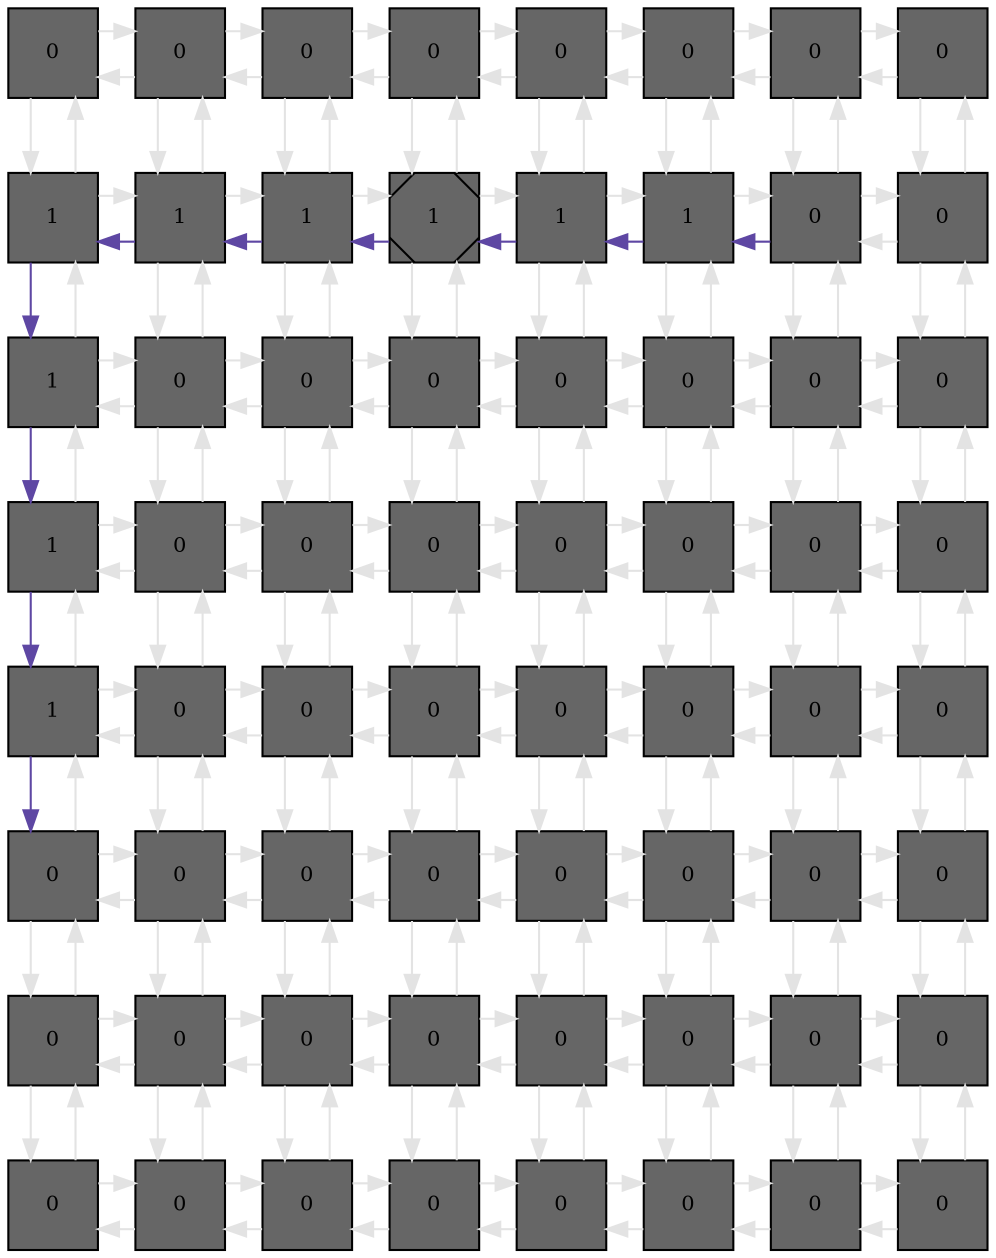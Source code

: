 digraph layout  {
rankdir=TB;
splines=ortho;
node [fixedsize=false, style=filled, width="0.6"];
edge [constraint=false];
0 [fillcolor="#666666", fontsize=10, label=0, shape=square, tooltip="name:  Mmp3/10 ,\nin_degree: 2,\nout_degree: 2"];
1 [fillcolor="#666666", fontsize=10, label=0, shape=square, tooltip="name:  ECM ,\nin_degree: 3,\nout_degree: 3"];
2 [fillcolor="#666666", fontsize=10, label=0, shape=square, tooltip="name:  Itga1 ,\nin_degree: 3,\nout_degree: 3"];
3 [fillcolor="#666666", fontsize=10, label=0, shape=square, tooltip="name:  FAK ,\nin_degree: 3,\nout_degree: 3"];
4 [fillcolor="#666666", fontsize=10, label=0, shape=square, tooltip="name:  RAP1 ,\nin_degree: 3,\nout_degree: 3"];
5 [fillcolor="#666666", fontsize=10, label=0, shape=square, tooltip="name:  C3G ,\nin_degree: 3,\nout_degree: 3"];
6 [fillcolor="#666666", fontsize=10, label=0, shape=square, tooltip="name:  FRS2 ,\nin_degree: 3,\nout_degree: 3"];
7 [fillcolor="#666666", fontsize=10, label=0, shape=square, tooltip="name:  NGF ,\nin_degree: 2,\nout_degree: 2"];
8 [fillcolor="#666666", fontsize=10, label=1, shape=square, tooltip="name:  Plasmin ,\nin_degree: 3,\nout_degree: 3"];
9 [fillcolor="#666666", fontsize=10, label=1, shape=square, tooltip="name:  uPA/PLAT ,\nin_degree: 4,\nout_degree: 4"];
10 [fillcolor="#666666", fontsize=10, label=1, shape=square, tooltip="name:  uPAR ,\nin_degree: 4,\nout_degree: 4"];
11 [fillcolor="#666666", fontsize=10, label=1, shape=Msquare, tooltip="name:  AP1 ,\nin_degree: 4,\nout_degree: 4"];
12 [fillcolor="#666666", fontsize=10, label=1, shape=square, tooltip="name:  Npy ,\nin_degree: 4,\nout_degree: 4"];
13 [fillcolor="#666666", fontsize=10, label=1, shape=square, tooltip="name:  NPYY1 ,\nin_degree: 4,\nout_degree: 4"];
14 [fillcolor="#666666", fontsize=10, label=0, shape=square, tooltip="name:  TrkA ,\nin_degree: 4,\nout_degree: 4"];
15 [fillcolor="#666666", fontsize=10, label=0, shape=square, tooltip="name:  SHC ,\nin_degree: 3,\nout_degree: 3"];
16 [fillcolor="#666666", fontsize=10, label=1, shape=square, tooltip="name:  Dusp6 ,\nin_degree: 3,\nout_degree: 3"];
17 [fillcolor="#666666", fontsize=10, label=0, shape=square, tooltip="name:  ETS1 ,\nin_degree: 4,\nout_degree: 4"];
18 [fillcolor="#666666", fontsize=10, label=0, shape=square, tooltip="name:  JUND ,\nin_degree: 4,\nout_degree: 4"];
19 [fillcolor="#666666", fontsize=10, label=0, shape=square, tooltip="name:  FOS ,\nin_degree: 4,\nout_degree: 4"];
20 [fillcolor="#666666", fontsize=10, label=0, shape=square, tooltip="name:  Fosl1 ,\nin_degree: 4,\nout_degree: 4"];
21 [fillcolor="#666666", fontsize=10, label=0, shape=square, tooltip="name:  G(i/o) ,\nin_degree: 4,\nout_degree: 4"];
22 [fillcolor="#666666", fontsize=10, label=0, shape=square, tooltip="name:  PI3K ,\nin_degree: 4,\nout_degree: 4"];
23 [fillcolor="#666666", fontsize=10, label=0, shape=square, tooltip="name:  GRB2 ,\nin_degree: 3,\nout_degree: 3"];
24 [fillcolor="#666666", fontsize=10, label=1, shape=square, tooltip="name:  i/o ,\nin_degree: 3,\nout_degree: 3"];
25 [fillcolor="#666666", fontsize=10, label=0, shape=square, tooltip="name:  KLF2 ,\nin_degree: 4,\nout_degree: 4"];
26 [fillcolor="#666666", fontsize=10, label=0, shape=square, tooltip="name:  KLF4 ,\nin_degree: 4,\nout_degree: 4"];
27 [fillcolor="#666666", fontsize=10, label=0, shape=square, tooltip="name:  JUNB ,\nin_degree: 4,\nout_degree: 4"];
28 [fillcolor="#666666", fontsize=10, label=0, shape=square, tooltip="name:  AKT ,\nin_degree: 4,\nout_degree: 4"];
29 [fillcolor="#666666", fontsize=10, label=0, shape=square, tooltip="name:  KLF5 ,\nin_degree: 4,\nout_degree: 4"];
30 [fillcolor="#666666", fontsize=10, label=0, shape=square, tooltip="name:  BTG2 ,\nin_degree: 4,\nout_degree: 4"];
31 [fillcolor="#666666", fontsize=10, label=0, shape=square, tooltip="name:  SOS ,\nin_degree: 3,\nout_degree: 3"];
32 [fillcolor="#666666", fontsize=10, label=1, shape=square, tooltip="name:  Stat3 ,\nin_degree: 3,\nout_degree: 3"];
33 [fillcolor="#666666", fontsize=10, label=0, shape=square, tooltip="name:  KLF10 ,\nin_degree: 4,\nout_degree: 4"];
34 [fillcolor="#666666", fontsize=10, label=0, shape=square, tooltip="name:  JNK ,\nin_degree: 4,\nout_degree: 4"];
35 [fillcolor="#666666", fontsize=10, label=0, shape=square, tooltip="name:  ERK ,\nin_degree: 4,\nout_degree: 4"];
36 [fillcolor="#666666", fontsize=10, label=0, shape=square, tooltip="name:  MYC ,\nin_degree: 4,\nout_degree: 4"];
37 [fillcolor="#666666", fontsize=10, label=0, shape=square, tooltip="name:  P53 ,\nin_degree: 4,\nout_degree: 4"];
38 [fillcolor="#666666", fontsize=10, label=0, shape=square, tooltip="name:  CITED2 ,\nin_degree: 4,\nout_degree: 4"];
39 [fillcolor="#666666", fontsize=10, label=0, shape=square, tooltip="name:  KLF6 ,\nin_degree: 3,\nout_degree: 3"];
40 [fillcolor="#666666", fontsize=10, label=0, shape=square, tooltip="name:  PLC ,\nin_degree: 3,\nout_degree: 3"];
41 [fillcolor="#666666", fontsize=10, label=0, shape=square, tooltip="name:  ZFP36 ,\nin_degree: 4,\nout_degree: 4"];
42 [fillcolor="#666666", fontsize=10, label=0, shape=square, tooltip="name:  Maff ,\nin_degree: 4,\nout_degree: 4"];
43 [fillcolor="#666666", fontsize=10, label=0, shape=square, tooltip="name:  MSK1/2 ,\nin_degree: 4,\nout_degree: 4"];
44 [fillcolor="#666666", fontsize=10, label=0, shape=square, tooltip="name:  Egr1 ,\nin_degree: 4,\nout_degree: 4"];
45 [fillcolor="#666666", fontsize=10, label=0, shape=square, tooltip="name:  ARC ,\nin_degree: 4,\nout_degree: 4"];
46 [fillcolor="#666666", fontsize=10, label=0, shape=square, tooltip="name:  CREB ,\nin_degree: 4,\nout_degree: 4"];
47 [fillcolor="#666666", fontsize=10, label=0, shape=square, tooltip="name:  RSK ,\nin_degree: 3,\nout_degree: 3"];
48 [fillcolor="#666666", fontsize=10, label=0, shape=square, tooltip="name:  G ,\nin_degree: 3,\nout_degree: 3"];
49 [fillcolor="#666666", fontsize=10, label=0, shape=square, tooltip="name:  Ca2+ ,\nin_degree: 4,\nout_degree: 4"];
50 [fillcolor="#666666", fontsize=10, label=0, shape=square, tooltip="name:  ATF2 ,\nin_degree: 4,\nout_degree: 4"];
51 [fillcolor="#666666", fontsize=10, label=0, shape=square, tooltip="name:  P38 ,\nin_degree: 4,\nout_degree: 4"];
52 [fillcolor="#666666", fontsize=10, label=0, shape=square, tooltip="name:  MKK7 ,\nin_degree: 4,\nout_degree: 4"];
53 [fillcolor="#666666", fontsize=10, label=0, shape=square, tooltip="name:  MEKK1 ,\nin_degree: 4,\nout_degree: 4"];
54 [fillcolor="#666666", fontsize=10, label=0, shape=square, tooltip="name:  MEK ,\nin_degree: 4,\nout_degree: 4"];
55 [fillcolor="#666666", fontsize=10, label=0, shape=square, tooltip="name:  SRF ,\nin_degree: 3,\nout_degree: 3"];
56 [fillcolor="#666666", fontsize=10, label=0, shape=square, tooltip="name:  DAG ,\nin_degree: 2,\nout_degree: 2"];
57 [fillcolor="#666666", fontsize=10, label=0, shape=square, tooltip="name:  PKC ,\nin_degree: 3,\nout_degree: 3"];
58 [fillcolor="#666666", fontsize=10, label=0, shape=square, tooltip="name:  Mapk3k ,\nin_degree: 3,\nout_degree: 3"];
59 [fillcolor="#666666", fontsize=10, label=0, shape=square, tooltip="name:  MKK6 ,\nin_degree: 3,\nout_degree: 3"];
60 [fillcolor="#666666", fontsize=10, label=0, shape=square, tooltip="name:  MEKK4 ,\nin_degree: 3,\nout_degree: 3"];
61 [fillcolor="#666666", fontsize=10, label=0, shape=square, tooltip="name:  RAC1 ,\nin_degree: 3,\nout_degree: 3"];
62 [fillcolor="#666666", fontsize=10, label=0, shape=square, tooltip="name:  RAF ,\nin_degree: 3,\nout_degree: 3"];
63 [fillcolor="#666666", fontsize=10, label=0, shape=square, tooltip="name:  RAS ,\nin_degree: 2,\nout_degree: 2"];
0 -> 1  [color=grey89, style="penwidth(0.1)", tooltip=" ", weight=1];
0 -> 8  [color=grey89, style="penwidth(0.1)", tooltip=" ", weight=1];
1 -> 0  [color=grey89, style="penwidth(0.1)", tooltip=" ", weight=1];
1 -> 2  [color=grey89, style="penwidth(0.1)", tooltip=" ", weight=1];
1 -> 9  [color=grey89, style="penwidth(0.1)", tooltip=" ", weight=1];
2 -> 1  [color=grey89, style="penwidth(0.1)", tooltip=" ", weight=1];
2 -> 3  [color=grey89, style="penwidth(0.1)", tooltip=" ", weight=1];
2 -> 10  [color=grey89, style="penwidth(0.1)", tooltip=" ", weight=1];
3 -> 2  [color=grey89, style="penwidth(0.1)", tooltip=" ", weight=1];
3 -> 4  [color=grey89, style="penwidth(0.1)", tooltip=" ", weight=1];
3 -> 11  [color=grey89, style="penwidth(0.1)", tooltip=" ", weight=1];
4 -> 3  [color=grey89, style="penwidth(0.1)", tooltip=" ", weight=1];
4 -> 5  [color=grey89, style="penwidth(0.1)", tooltip=" ", weight=1];
4 -> 12  [color=grey89, style="penwidth(0.1)", tooltip=" ", weight=1];
5 -> 4  [color=grey89, style="penwidth(0.1)", tooltip=" ", weight=1];
5 -> 6  [color=grey89, style="penwidth(0.1)", tooltip=" ", weight=1];
5 -> 13  [color=grey89, style="penwidth(0.1)", tooltip=" ", weight=1];
6 -> 5  [color=grey89, style="penwidth(0.1)", tooltip=" ", weight=1];
6 -> 7  [color=grey89, style="penwidth(0.1)", tooltip=" ", weight=1];
6 -> 14  [color=grey89, style="penwidth(0.1)", tooltip=" ", weight=1];
7 -> 6  [color=grey89, style="penwidth(0.1)", tooltip=" ", weight=1];
7 -> 15  [color=grey89, style="penwidth(0.1)", tooltip=" ", weight=1];
8 -> 0  [color=grey89, style="penwidth(0.1)", tooltip=" ", weight=1];
8 -> 9  [color=grey89, style="penwidth(0.1)", tooltip=" ", weight=1];
8 -> 16  [color="#5E47A3", style="penwidth(0.1)", tooltip="14( TrkA ) to 40( PLC )", weight=1];
9 -> 1  [color=grey89, style="penwidth(0.1)", tooltip=" ", weight=1];
9 -> 8  [color="#5E47A3", style="penwidth(0.1)", tooltip="14( TrkA ) to 40( PLC )", weight=1];
9 -> 10  [color=grey89, style="penwidth(0.1)", tooltip=" ", weight=1];
9 -> 17  [color=grey89, style="penwidth(0.1)", tooltip=" ", weight=1];
10 -> 2  [color=grey89, style="penwidth(0.1)", tooltip=" ", weight=1];
10 -> 9  [color="#5E47A3", style="penwidth(0.1)", tooltip="14( TrkA ) to 40( PLC )", weight=1];
10 -> 11  [color=grey89, style="penwidth(0.1)", tooltip=" ", weight=1];
10 -> 18  [color=grey89, style="penwidth(0.1)", tooltip=" ", weight=1];
11 -> 3  [color=grey89, style="penwidth(0.1)", tooltip=" ", weight=1];
11 -> 10  [color="#5E47A3", style="penwidth(0.1)", tooltip="14( TrkA ) to 40( PLC )", weight=1];
11 -> 12  [color=grey89, style="penwidth(0.1)", tooltip=" ", weight=1];
11 -> 19  [color=grey89, style="penwidth(0.1)", tooltip=" ", weight=1];
12 -> 4  [color=grey89, style="penwidth(0.1)", tooltip=" ", weight=1];
12 -> 11  [color="#5E47A3", style="penwidth(0.1)", tooltip="14( TrkA ) to 40( PLC )", weight=1];
12 -> 13  [color=grey89, style="penwidth(0.1)", tooltip=" ", weight=1];
12 -> 20  [color=grey89, style="penwidth(0.1)", tooltip=" ", weight=1];
13 -> 5  [color=grey89, style="penwidth(0.1)", tooltip=" ", weight=1];
13 -> 12  [color="#5E47A3", style="penwidth(0.1)", tooltip="14( TrkA ) to 40( PLC )", weight=1];
13 -> 14  [color=grey89, style="penwidth(0.1)", tooltip=" ", weight=1];
13 -> 21  [color=grey89, style="penwidth(0.1)", tooltip=" ", weight=1];
14 -> 6  [color=grey89, style="penwidth(0.1)", tooltip=" ", weight=1];
14 -> 13  [color="#5E47A3", style="penwidth(0.1)", tooltip="14( TrkA ) to 40( PLC )", weight=1];
14 -> 15  [color=grey89, style="penwidth(0.1)", tooltip=" ", weight=1];
14 -> 22  [color=grey89, style="penwidth(0.1)", tooltip=" ", weight=1];
15 -> 7  [color=grey89, style="penwidth(0.1)", tooltip=" ", weight=1];
15 -> 14  [color=grey89, style="penwidth(0.1)", tooltip=" ", weight=1];
15 -> 23  [color=grey89, style="penwidth(0.1)", tooltip=" ", weight=1];
16 -> 8  [color=grey89, style="penwidth(0.1)", tooltip=" ", weight=1];
16 -> 17  [color=grey89, style="penwidth(0.1)", tooltip=" ", weight=1];
16 -> 24  [color="#5E47A3", style="penwidth(0.1)", tooltip="14( TrkA ) to 40( PLC )", weight=1];
17 -> 9  [color=grey89, style="penwidth(0.1)", tooltip=" ", weight=1];
17 -> 16  [color=grey89, style="penwidth(0.1)", tooltip=" ", weight=1];
17 -> 18  [color=grey89, style="penwidth(0.1)", tooltip=" ", weight=1];
17 -> 25  [color=grey89, style="penwidth(0.1)", tooltip=" ", weight=1];
18 -> 10  [color=grey89, style="penwidth(0.1)", tooltip=" ", weight=1];
18 -> 17  [color=grey89, style="penwidth(0.1)", tooltip=" ", weight=1];
18 -> 19  [color=grey89, style="penwidth(0.1)", tooltip=" ", weight=1];
18 -> 26  [color=grey89, style="penwidth(0.1)", tooltip=" ", weight=1];
19 -> 11  [color=grey89, style="penwidth(0.1)", tooltip=" ", weight=1];
19 -> 18  [color=grey89, style="penwidth(0.1)", tooltip=" ", weight=1];
19 -> 20  [color=grey89, style="penwidth(0.1)", tooltip=" ", weight=1];
19 -> 27  [color=grey89, style="penwidth(0.1)", tooltip=" ", weight=1];
20 -> 12  [color=grey89, style="penwidth(0.1)", tooltip=" ", weight=1];
20 -> 19  [color=grey89, style="penwidth(0.1)", tooltip=" ", weight=1];
20 -> 21  [color=grey89, style="penwidth(0.1)", tooltip=" ", weight=1];
20 -> 28  [color=grey89, style="penwidth(0.1)", tooltip=" ", weight=1];
21 -> 13  [color=grey89, style="penwidth(0.1)", tooltip=" ", weight=1];
21 -> 20  [color=grey89, style="penwidth(0.1)", tooltip=" ", weight=1];
21 -> 22  [color=grey89, style="penwidth(0.1)", tooltip=" ", weight=1];
21 -> 29  [color=grey89, style="penwidth(0.1)", tooltip=" ", weight=1];
22 -> 14  [color=grey89, style="penwidth(0.1)", tooltip=" ", weight=1];
22 -> 21  [color=grey89, style="penwidth(0.1)", tooltip=" ", weight=1];
22 -> 23  [color=grey89, style="penwidth(0.1)", tooltip=" ", weight=1];
22 -> 30  [color=grey89, style="penwidth(0.1)", tooltip=" ", weight=1];
23 -> 15  [color=grey89, style="penwidth(0.1)", tooltip=" ", weight=1];
23 -> 22  [color=grey89, style="penwidth(0.1)", tooltip=" ", weight=1];
23 -> 31  [color=grey89, style="penwidth(0.1)", tooltip=" ", weight=1];
24 -> 16  [color=grey89, style="penwidth(0.1)", tooltip=" ", weight=1];
24 -> 25  [color=grey89, style="penwidth(0.1)", tooltip=" ", weight=1];
24 -> 32  [color="#5E47A3", style="penwidth(0.1)", tooltip="14( TrkA ) to 40( PLC )", weight=1];
25 -> 17  [color=grey89, style="penwidth(0.1)", tooltip=" ", weight=1];
25 -> 24  [color=grey89, style="penwidth(0.1)", tooltip=" ", weight=1];
25 -> 26  [color=grey89, style="penwidth(0.1)", tooltip=" ", weight=1];
25 -> 33  [color=grey89, style="penwidth(0.1)", tooltip=" ", weight=1];
26 -> 18  [color=grey89, style="penwidth(0.1)", tooltip=" ", weight=1];
26 -> 25  [color=grey89, style="penwidth(0.1)", tooltip=" ", weight=1];
26 -> 27  [color=grey89, style="penwidth(0.1)", tooltip=" ", weight=1];
26 -> 34  [color=grey89, style="penwidth(0.1)", tooltip=" ", weight=1];
27 -> 19  [color=grey89, style="penwidth(0.1)", tooltip=" ", weight=1];
27 -> 26  [color=grey89, style="penwidth(0.1)", tooltip=" ", weight=1];
27 -> 28  [color=grey89, style="penwidth(0.1)", tooltip=" ", weight=1];
27 -> 35  [color=grey89, style="penwidth(0.1)", tooltip=" ", weight=1];
28 -> 20  [color=grey89, style="penwidth(0.1)", tooltip=" ", weight=1];
28 -> 27  [color=grey89, style="penwidth(0.1)", tooltip=" ", weight=1];
28 -> 29  [color=grey89, style="penwidth(0.1)", tooltip=" ", weight=1];
28 -> 36  [color=grey89, style="penwidth(0.1)", tooltip=" ", weight=1];
29 -> 21  [color=grey89, style="penwidth(0.1)", tooltip=" ", weight=1];
29 -> 28  [color=grey89, style="penwidth(0.1)", tooltip=" ", weight=1];
29 -> 30  [color=grey89, style="penwidth(0.1)", tooltip=" ", weight=1];
29 -> 37  [color=grey89, style="penwidth(0.1)", tooltip=" ", weight=1];
30 -> 22  [color=grey89, style="penwidth(0.1)", tooltip=" ", weight=1];
30 -> 29  [color=grey89, style="penwidth(0.1)", tooltip=" ", weight=1];
30 -> 31  [color=grey89, style="penwidth(0.1)", tooltip=" ", weight=1];
30 -> 38  [color=grey89, style="penwidth(0.1)", tooltip=" ", weight=1];
31 -> 23  [color=grey89, style="penwidth(0.1)", tooltip=" ", weight=1];
31 -> 30  [color=grey89, style="penwidth(0.1)", tooltip=" ", weight=1];
31 -> 39  [color=grey89, style="penwidth(0.1)", tooltip=" ", weight=1];
32 -> 24  [color=grey89, style="penwidth(0.1)", tooltip=" ", weight=1];
32 -> 33  [color=grey89, style="penwidth(0.1)", tooltip=" ", weight=1];
32 -> 40  [color="#5E47A3", style="penwidth(0.1)", tooltip="14( TrkA ) to 40( PLC )", weight=1];
33 -> 25  [color=grey89, style="penwidth(0.1)", tooltip=" ", weight=1];
33 -> 32  [color=grey89, style="penwidth(0.1)", tooltip=" ", weight=1];
33 -> 34  [color=grey89, style="penwidth(0.1)", tooltip=" ", weight=1];
33 -> 41  [color=grey89, style="penwidth(0.1)", tooltip=" ", weight=1];
34 -> 26  [color=grey89, style="penwidth(0.1)", tooltip=" ", weight=1];
34 -> 33  [color=grey89, style="penwidth(0.1)", tooltip=" ", weight=1];
34 -> 35  [color=grey89, style="penwidth(0.1)", tooltip=" ", weight=1];
34 -> 42  [color=grey89, style="penwidth(0.1)", tooltip=" ", weight=1];
35 -> 27  [color=grey89, style="penwidth(0.1)", tooltip=" ", weight=1];
35 -> 34  [color=grey89, style="penwidth(0.1)", tooltip=" ", weight=1];
35 -> 36  [color=grey89, style="penwidth(0.1)", tooltip=" ", weight=1];
35 -> 43  [color=grey89, style="penwidth(0.1)", tooltip=" ", weight=1];
36 -> 28  [color=grey89, style="penwidth(0.1)", tooltip=" ", weight=1];
36 -> 35  [color=grey89, style="penwidth(0.1)", tooltip=" ", weight=1];
36 -> 37  [color=grey89, style="penwidth(0.1)", tooltip=" ", weight=1];
36 -> 44  [color=grey89, style="penwidth(0.1)", tooltip=" ", weight=1];
37 -> 29  [color=grey89, style="penwidth(0.1)", tooltip=" ", weight=1];
37 -> 36  [color=grey89, style="penwidth(0.1)", tooltip=" ", weight=1];
37 -> 38  [color=grey89, style="penwidth(0.1)", tooltip=" ", weight=1];
37 -> 45  [color=grey89, style="penwidth(0.1)", tooltip=" ", weight=1];
38 -> 30  [color=grey89, style="penwidth(0.1)", tooltip=" ", weight=1];
38 -> 37  [color=grey89, style="penwidth(0.1)", tooltip=" ", weight=1];
38 -> 39  [color=grey89, style="penwidth(0.1)", tooltip=" ", weight=1];
38 -> 46  [color=grey89, style="penwidth(0.1)", tooltip=" ", weight=1];
39 -> 31  [color=grey89, style="penwidth(0.1)", tooltip=" ", weight=1];
39 -> 38  [color=grey89, style="penwidth(0.1)", tooltip=" ", weight=1];
39 -> 47  [color=grey89, style="penwidth(0.1)", tooltip=" ", weight=1];
40 -> 32  [color=grey89, style="penwidth(0.1)", tooltip=" ", weight=1];
40 -> 41  [color=grey89, style="penwidth(0.1)", tooltip=" ", weight=1];
40 -> 48  [color=grey89, style="penwidth(0.1)", tooltip=" ", weight=1];
41 -> 33  [color=grey89, style="penwidth(0.1)", tooltip=" ", weight=1];
41 -> 40  [color=grey89, style="penwidth(0.1)", tooltip=" ", weight=1];
41 -> 42  [color=grey89, style="penwidth(0.1)", tooltip=" ", weight=1];
41 -> 49  [color=grey89, style="penwidth(0.1)", tooltip=" ", weight=1];
42 -> 34  [color=grey89, style="penwidth(0.1)", tooltip=" ", weight=1];
42 -> 41  [color=grey89, style="penwidth(0.1)", tooltip=" ", weight=1];
42 -> 43  [color=grey89, style="penwidth(0.1)", tooltip=" ", weight=1];
42 -> 50  [color=grey89, style="penwidth(0.1)", tooltip=" ", weight=1];
43 -> 35  [color=grey89, style="penwidth(0.1)", tooltip=" ", weight=1];
43 -> 42  [color=grey89, style="penwidth(0.1)", tooltip=" ", weight=1];
43 -> 44  [color=grey89, style="penwidth(0.1)", tooltip=" ", weight=1];
43 -> 51  [color=grey89, style="penwidth(0.1)", tooltip=" ", weight=1];
44 -> 36  [color=grey89, style="penwidth(0.1)", tooltip=" ", weight=1];
44 -> 43  [color=grey89, style="penwidth(0.1)", tooltip=" ", weight=1];
44 -> 45  [color=grey89, style="penwidth(0.1)", tooltip=" ", weight=1];
44 -> 52  [color=grey89, style="penwidth(0.1)", tooltip=" ", weight=1];
45 -> 37  [color=grey89, style="penwidth(0.1)", tooltip=" ", weight=1];
45 -> 44  [color=grey89, style="penwidth(0.1)", tooltip=" ", weight=1];
45 -> 46  [color=grey89, style="penwidth(0.1)", tooltip=" ", weight=1];
45 -> 53  [color=grey89, style="penwidth(0.1)", tooltip=" ", weight=1];
46 -> 38  [color=grey89, style="penwidth(0.1)", tooltip=" ", weight=1];
46 -> 45  [color=grey89, style="penwidth(0.1)", tooltip=" ", weight=1];
46 -> 47  [color=grey89, style="penwidth(0.1)", tooltip=" ", weight=1];
46 -> 54  [color=grey89, style="penwidth(0.1)", tooltip=" ", weight=1];
47 -> 39  [color=grey89, style="penwidth(0.1)", tooltip=" ", weight=1];
47 -> 46  [color=grey89, style="penwidth(0.1)", tooltip=" ", weight=1];
47 -> 55  [color=grey89, style="penwidth(0.1)", tooltip=" ", weight=1];
48 -> 40  [color=grey89, style="penwidth(0.1)", tooltip=" ", weight=1];
48 -> 49  [color=grey89, style="penwidth(0.1)", tooltip=" ", weight=1];
48 -> 56  [color=grey89, style="penwidth(0.1)", tooltip=" ", weight=1];
49 -> 41  [color=grey89, style="penwidth(0.1)", tooltip=" ", weight=1];
49 -> 48  [color=grey89, style="penwidth(0.1)", tooltip=" ", weight=1];
49 -> 50  [color=grey89, style="penwidth(0.1)", tooltip=" ", weight=1];
49 -> 57  [color=grey89, style="penwidth(0.1)", tooltip=" ", weight=1];
50 -> 42  [color=grey89, style="penwidth(0.1)", tooltip=" ", weight=1];
50 -> 49  [color=grey89, style="penwidth(0.1)", tooltip=" ", weight=1];
50 -> 51  [color=grey89, style="penwidth(0.1)", tooltip=" ", weight=1];
50 -> 58  [color=grey89, style="penwidth(0.1)", tooltip=" ", weight=1];
51 -> 43  [color=grey89, style="penwidth(0.1)", tooltip=" ", weight=1];
51 -> 50  [color=grey89, style="penwidth(0.1)", tooltip=" ", weight=1];
51 -> 52  [color=grey89, style="penwidth(0.1)", tooltip=" ", weight=1];
51 -> 59  [color=grey89, style="penwidth(0.1)", tooltip=" ", weight=1];
52 -> 44  [color=grey89, style="penwidth(0.1)", tooltip=" ", weight=1];
52 -> 51  [color=grey89, style="penwidth(0.1)", tooltip=" ", weight=1];
52 -> 53  [color=grey89, style="penwidth(0.1)", tooltip=" ", weight=1];
52 -> 60  [color=grey89, style="penwidth(0.1)", tooltip=" ", weight=1];
53 -> 45  [color=grey89, style="penwidth(0.1)", tooltip=" ", weight=1];
53 -> 52  [color=grey89, style="penwidth(0.1)", tooltip=" ", weight=1];
53 -> 54  [color=grey89, style="penwidth(0.1)", tooltip=" ", weight=1];
53 -> 61  [color=grey89, style="penwidth(0.1)", tooltip=" ", weight=1];
54 -> 46  [color=grey89, style="penwidth(0.1)", tooltip=" ", weight=1];
54 -> 53  [color=grey89, style="penwidth(0.1)", tooltip=" ", weight=1];
54 -> 55  [color=grey89, style="penwidth(0.1)", tooltip=" ", weight=1];
54 -> 62  [color=grey89, style="penwidth(0.1)", tooltip=" ", weight=1];
55 -> 47  [color=grey89, style="penwidth(0.1)", tooltip=" ", weight=1];
55 -> 54  [color=grey89, style="penwidth(0.1)", tooltip=" ", weight=1];
55 -> 63  [color=grey89, style="penwidth(0.1)", tooltip=" ", weight=1];
56 -> 48  [color=grey89, style="penwidth(0.1)", tooltip=" ", weight=1];
56 -> 57  [color=grey89, style="penwidth(0.1)", tooltip=" ", weight=1];
57 -> 49  [color=grey89, style="penwidth(0.1)", tooltip=" ", weight=1];
57 -> 56  [color=grey89, style="penwidth(0.1)", tooltip=" ", weight=1];
57 -> 58  [color=grey89, style="penwidth(0.1)", tooltip=" ", weight=1];
58 -> 50  [color=grey89, style="penwidth(0.1)", tooltip=" ", weight=1];
58 -> 57  [color=grey89, style="penwidth(0.1)", tooltip=" ", weight=1];
58 -> 59  [color=grey89, style="penwidth(0.1)", tooltip=" ", weight=1];
59 -> 51  [color=grey89, style="penwidth(0.1)", tooltip=" ", weight=1];
59 -> 58  [color=grey89, style="penwidth(0.1)", tooltip=" ", weight=1];
59 -> 60  [color=grey89, style="penwidth(0.1)", tooltip=" ", weight=1];
60 -> 52  [color=grey89, style="penwidth(0.1)", tooltip=" ", weight=1];
60 -> 59  [color=grey89, style="penwidth(0.1)", tooltip=" ", weight=1];
60 -> 61  [color=grey89, style="penwidth(0.1)", tooltip=" ", weight=1];
61 -> 53  [color=grey89, style="penwidth(0.1)", tooltip=" ", weight=1];
61 -> 60  [color=grey89, style="penwidth(0.1)", tooltip=" ", weight=1];
61 -> 62  [color=grey89, style="penwidth(0.1)", tooltip=" ", weight=1];
62 -> 54  [color=grey89, style="penwidth(0.1)", tooltip=" ", weight=1];
62 -> 61  [color=grey89, style="penwidth(0.1)", tooltip=" ", weight=1];
62 -> 63  [color=grey89, style="penwidth(0.1)", tooltip=" ", weight=1];
63 -> 55  [color=grey89, style="penwidth(0.1)", tooltip=" ", weight=1];
63 -> 62  [color=grey89, style="penwidth(0.1)", tooltip=" ", weight=1];
edge [constraint=true, style=invis];

0 -> 8 -> 16 -> 24 -> 32 -> 40 -> 48 -> 56;
1 -> 9 -> 17 -> 25 -> 33 -> 41 -> 49 -> 57;
2 -> 10 -> 18 -> 26 -> 34 -> 42 -> 50 -> 58;
3 -> 11 -> 19 -> 27 -> 35 -> 43 -> 51 -> 59;
4 -> 12 -> 20 -> 28 -> 36 -> 44 -> 52 -> 60;
5 -> 13 -> 21 -> 29 -> 37 -> 45 -> 53 -> 61;
6 -> 14 -> 22 -> 30 -> 38 -> 46 -> 54 -> 62;
7 -> 15 -> 23 -> 31 -> 39 -> 47 -> 55 -> 63;
rank = same {0 -> 1 -> 2 -> 3 -> 4 -> 5 -> 6 -> 7};
rank = same {8 -> 9 -> 10 -> 11 -> 12 -> 13 -> 14 -> 15};
rank = same {16 -> 17 -> 18 -> 19 -> 20 -> 21 -> 22 -> 23};
rank = same {24 -> 25 -> 26 -> 27 -> 28 -> 29 -> 30 -> 31};
rank = same {32 -> 33 -> 34 -> 35 -> 36 -> 37 -> 38 -> 39};
rank = same {40 -> 41 -> 42 -> 43 -> 44 -> 45 -> 46 -> 47};
rank = same {48 -> 49 -> 50 -> 51 -> 52 -> 53 -> 54 -> 55};
rank = same {56 -> 57 -> 58 -> 59 -> 60 -> 61 -> 62 -> 63};
}